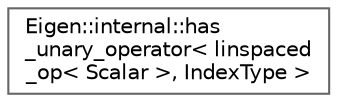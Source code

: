 digraph "Graphical Class Hierarchy"
{
 // LATEX_PDF_SIZE
  bgcolor="transparent";
  edge [fontname=Helvetica,fontsize=10,labelfontname=Helvetica,labelfontsize=10];
  node [fontname=Helvetica,fontsize=10,shape=box,height=0.2,width=0.4];
  rankdir="LR";
  Node0 [id="Node000000",label="Eigen::internal::has\l_unary_operator\< linspaced\l_op\< Scalar \>, IndexType \>",height=0.2,width=0.4,color="grey40", fillcolor="white", style="filled",URL="$structEigen_1_1internal_1_1has__unary__operator_3_01linspaced__op_3_01Scalar_01_4_00_01IndexType_01_4.html",tooltip=" "];
}
